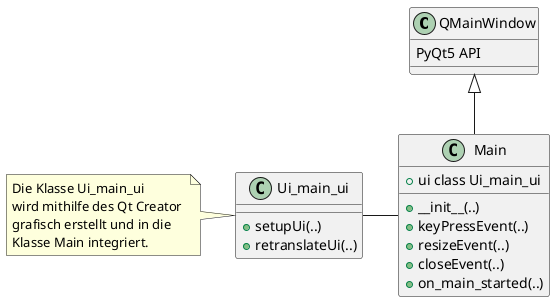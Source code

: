 @startuml

class QMainWindow {
  PyQt5 API
}

class Ui_main_ui {
  + setupUi(..)
  + retranslateUi(..)
}

note left: Die Klasse Ui_main_ui \nwird mithilfe des Qt Creator \ngrafisch erstellt und in die \nKlasse Main integriert.

class Main {
 + ui class Ui_main_ui
 + __init__(..)
 + keyPressEvent(..)
 + resizeEvent(..)
 + closeEvent(..)
 + on_main_started(..)
}

QMainWindow <|-- Main
Ui_main_ui - Main

@enduml

// https://useblocks.github.io/posts/daniel/diagramme_mit_plantuml/
// http://plantuml.com/de/class-diagram


